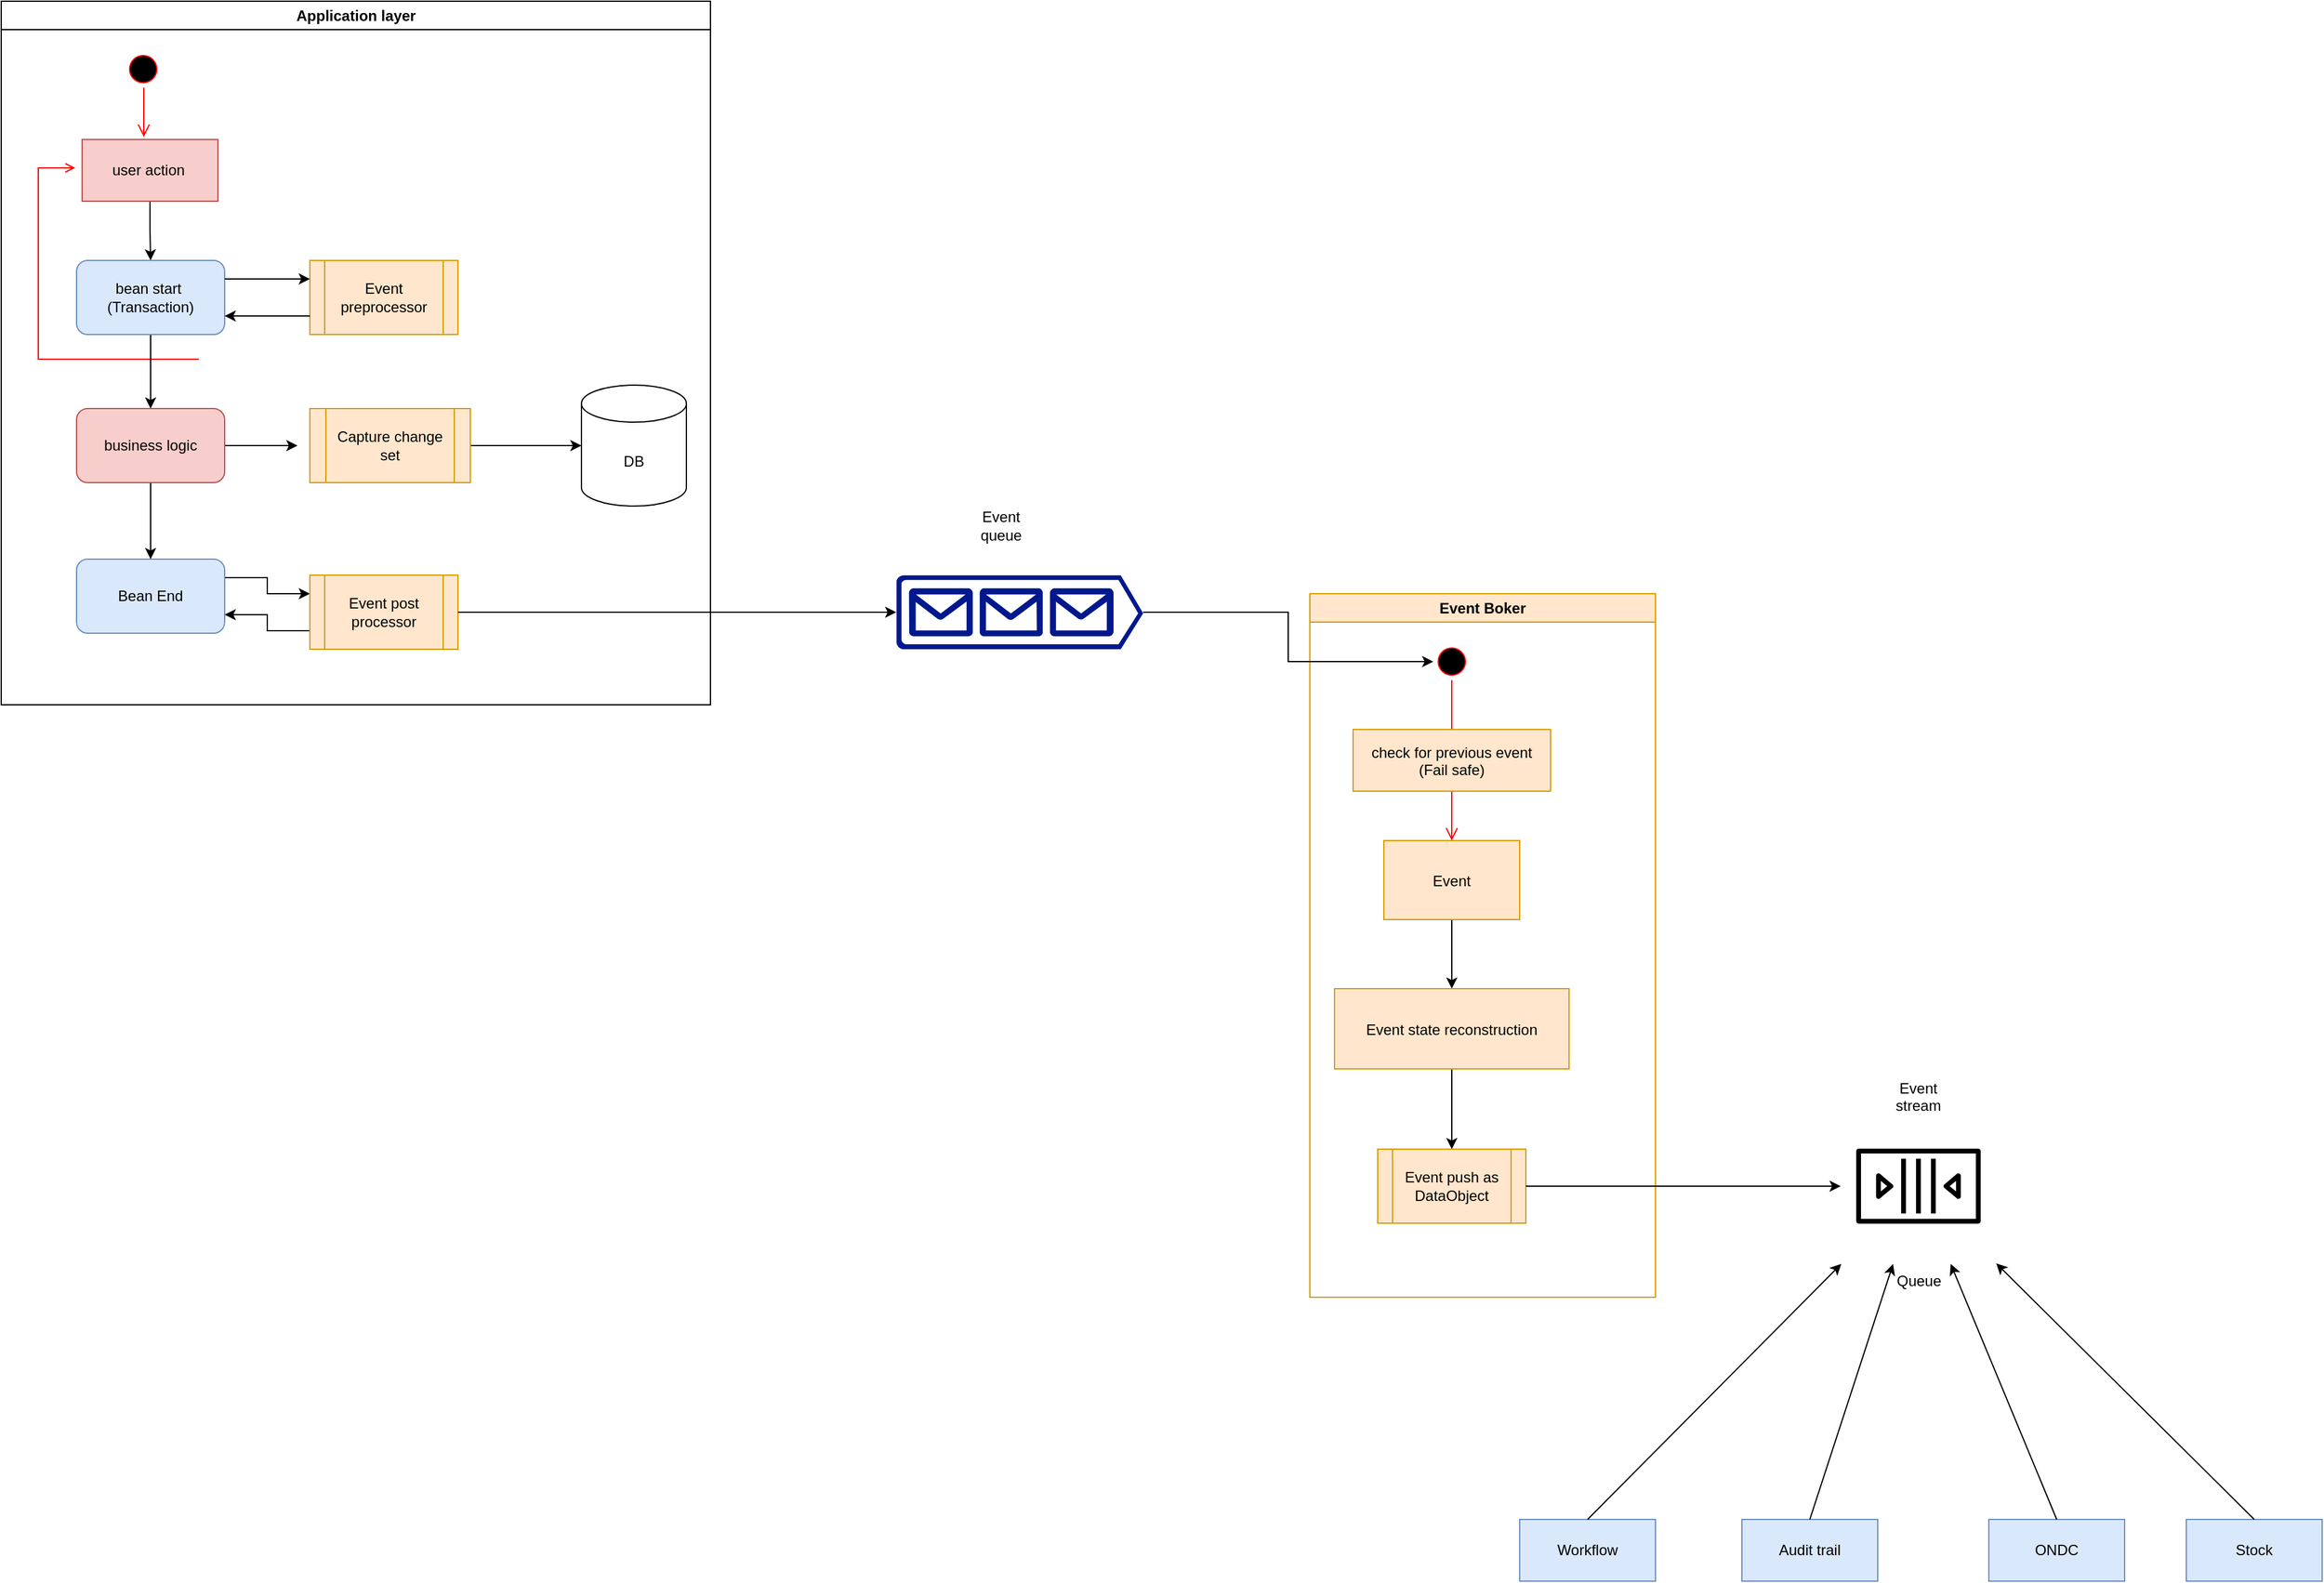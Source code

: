 <mxfile version="24.8.4">
  <diagram name="Page-1" id="e7e014a7-5840-1c2e-5031-d8a46d1fe8dd">
    <mxGraphModel dx="2058" dy="572" grid="1" gridSize="10" guides="1" tooltips="1" connect="1" arrows="1" fold="1" page="1" pageScale="1" pageWidth="1169" pageHeight="826" background="none" math="0" shadow="0">
      <root>
        <mxCell id="0" />
        <mxCell id="1" parent="0" />
        <mxCell id="2" value="Application layer" style="swimlane;whiteSpace=wrap" parent="1" vertex="1">
          <mxGeometry x="-140" y="160" width="574.5" height="570" as="geometry" />
        </mxCell>
        <mxCell id="5" value="" style="ellipse;shape=startState;fillColor=#000000;strokeColor=#ff0000;" parent="2" vertex="1">
          <mxGeometry x="100" y="40" width="30" height="30" as="geometry" />
        </mxCell>
        <mxCell id="6" value="" style="edgeStyle=elbowEdgeStyle;elbow=horizontal;verticalAlign=bottom;endArrow=open;endSize=8;strokeColor=#FF0000;endFill=1;rounded=0" parent="2" source="5" edge="1">
          <mxGeometry x="100" y="40" as="geometry">
            <mxPoint x="115.5" y="110" as="targetPoint" />
          </mxGeometry>
        </mxCell>
        <mxCell id="12" value="" style="edgeStyle=elbowEdgeStyle;elbow=horizontal;strokeColor=#FF0000;endArrow=open;endFill=1;rounded=0" parent="2" source="10" edge="1">
          <mxGeometry width="100" height="100" relative="1" as="geometry">
            <mxPoint x="160" y="290" as="sourcePoint" />
            <mxPoint x="60" y="135" as="targetPoint" />
            <Array as="points">
              <mxPoint x="30" y="250" />
            </Array>
          </mxGeometry>
        </mxCell>
        <mxCell id="i3dqCgYtbIHz_UQgsVar-53" value="" style="edgeStyle=orthogonalEdgeStyle;rounded=0;orthogonalLoop=1;jettySize=auto;html=1;" edge="1" parent="2" source="i3dqCgYtbIHz_UQgsVar-41" target="i3dqCgYtbIHz_UQgsVar-44">
          <mxGeometry relative="1" as="geometry" />
        </mxCell>
        <mxCell id="i3dqCgYtbIHz_UQgsVar-41" value="user action&amp;nbsp;" style="html=1;whiteSpace=wrap;fillColor=#f8cecc;strokeColor=#b85450;" vertex="1" parent="2">
          <mxGeometry x="65.5" y="112" width="110" height="50" as="geometry" />
        </mxCell>
        <mxCell id="i3dqCgYtbIHz_UQgsVar-42" value="DB" style="shape=cylinder3;whiteSpace=wrap;html=1;boundedLbl=1;backgroundOutline=1;size=15;" vertex="1" parent="2">
          <mxGeometry x="470" y="311" width="85" height="98" as="geometry" />
        </mxCell>
        <mxCell id="i3dqCgYtbIHz_UQgsVar-55" value="" style="edgeStyle=orthogonalEdgeStyle;rounded=0;orthogonalLoop=1;jettySize=auto;html=1;" edge="1" parent="2" source="i3dqCgYtbIHz_UQgsVar-44" target="i3dqCgYtbIHz_UQgsVar-54">
          <mxGeometry relative="1" as="geometry" />
        </mxCell>
        <mxCell id="i3dqCgYtbIHz_UQgsVar-44" value="bean start&amp;nbsp;&lt;br&gt;(Transaction)" style="rounded=1;whiteSpace=wrap;html=1;fillColor=#dae8fc;strokeColor=#6c8ebf;" vertex="1" parent="2">
          <mxGeometry x="61" y="210" width="120" height="60" as="geometry" />
        </mxCell>
        <mxCell id="i3dqCgYtbIHz_UQgsVar-62" style="edgeStyle=orthogonalEdgeStyle;rounded=0;orthogonalLoop=1;jettySize=auto;html=1;exitX=1;exitY=0.25;exitDx=0;exitDy=0;entryX=0;entryY=0.25;entryDx=0;entryDy=0;" edge="1" parent="2" source="i3dqCgYtbIHz_UQgsVar-45" target="i3dqCgYtbIHz_UQgsVar-47">
          <mxGeometry relative="1" as="geometry" />
        </mxCell>
        <mxCell id="i3dqCgYtbIHz_UQgsVar-45" value="Bean End" style="rounded=1;whiteSpace=wrap;html=1;fillColor=#dae8fc;strokeColor=#6c8ebf;" vertex="1" parent="2">
          <mxGeometry x="61" y="452" width="120" height="60" as="geometry" />
        </mxCell>
        <mxCell id="i3dqCgYtbIHz_UQgsVar-46" value="Event preprocessor" style="shape=process;whiteSpace=wrap;html=1;backgroundOutline=1;fillColor=#ffe6cc;strokeColor=#d79b00;" vertex="1" parent="2">
          <mxGeometry x="250" y="210" width="120" height="60" as="geometry" />
        </mxCell>
        <mxCell id="i3dqCgYtbIHz_UQgsVar-63" style="edgeStyle=orthogonalEdgeStyle;rounded=0;orthogonalLoop=1;jettySize=auto;html=1;exitX=0;exitY=0.75;exitDx=0;exitDy=0;entryX=1;entryY=0.75;entryDx=0;entryDy=0;" edge="1" parent="2" source="i3dqCgYtbIHz_UQgsVar-47" target="i3dqCgYtbIHz_UQgsVar-45">
          <mxGeometry relative="1" as="geometry">
            <mxPoint x="190" y="497" as="targetPoint" />
          </mxGeometry>
        </mxCell>
        <mxCell id="i3dqCgYtbIHz_UQgsVar-47" value="Event post processor" style="shape=process;whiteSpace=wrap;html=1;backgroundOutline=1;fillColor=#ffe6cc;strokeColor=#d79b00;" vertex="1" parent="2">
          <mxGeometry x="250" y="465" width="120" height="60" as="geometry" />
        </mxCell>
        <mxCell id="i3dqCgYtbIHz_UQgsVar-49" value="" style="endArrow=classic;html=1;rounded=0;exitX=1;exitY=0.25;exitDx=0;exitDy=0;entryX=0;entryY=0.25;entryDx=0;entryDy=0;" edge="1" parent="2" source="i3dqCgYtbIHz_UQgsVar-44" target="i3dqCgYtbIHz_UQgsVar-46">
          <mxGeometry width="50" height="50" relative="1" as="geometry">
            <mxPoint x="190" y="230" as="sourcePoint" />
            <mxPoint x="240" y="230" as="targetPoint" />
          </mxGeometry>
        </mxCell>
        <mxCell id="i3dqCgYtbIHz_UQgsVar-50" value="" style="endArrow=classic;html=1;rounded=0;entryX=1;entryY=0.75;entryDx=0;entryDy=0;exitX=0;exitY=0.75;exitDx=0;exitDy=0;" edge="1" parent="2" source="i3dqCgYtbIHz_UQgsVar-46" target="i3dqCgYtbIHz_UQgsVar-44">
          <mxGeometry width="50" height="50" relative="1" as="geometry">
            <mxPoint x="360" y="330" as="sourcePoint" />
            <mxPoint x="410" y="280" as="targetPoint" />
          </mxGeometry>
        </mxCell>
        <mxCell id="i3dqCgYtbIHz_UQgsVar-58" value="" style="edgeStyle=orthogonalEdgeStyle;rounded=0;orthogonalLoop=1;jettySize=auto;html=1;" edge="1" parent="2" source="i3dqCgYtbIHz_UQgsVar-54">
          <mxGeometry relative="1" as="geometry">
            <mxPoint x="240" y="360" as="targetPoint" />
          </mxGeometry>
        </mxCell>
        <mxCell id="i3dqCgYtbIHz_UQgsVar-61" value="" style="edgeStyle=orthogonalEdgeStyle;rounded=0;orthogonalLoop=1;jettySize=auto;html=1;" edge="1" parent="2" source="i3dqCgYtbIHz_UQgsVar-54" target="i3dqCgYtbIHz_UQgsVar-45">
          <mxGeometry relative="1" as="geometry" />
        </mxCell>
        <mxCell id="i3dqCgYtbIHz_UQgsVar-54" value="business logic" style="whiteSpace=wrap;html=1;rounded=1;fillColor=#f8cecc;strokeColor=#b85450;" vertex="1" parent="2">
          <mxGeometry x="61" y="330" width="120" height="60" as="geometry" />
        </mxCell>
        <mxCell id="i3dqCgYtbIHz_UQgsVar-60" value="" style="edgeStyle=orthogonalEdgeStyle;rounded=0;orthogonalLoop=1;jettySize=auto;html=1;" edge="1" parent="2" source="i3dqCgYtbIHz_UQgsVar-59" target="i3dqCgYtbIHz_UQgsVar-42">
          <mxGeometry relative="1" as="geometry" />
        </mxCell>
        <mxCell id="i3dqCgYtbIHz_UQgsVar-59" value="Capture change set" style="shape=process;whiteSpace=wrap;html=1;backgroundOutline=1;fillColor=#ffe6cc;strokeColor=#d79b00;" vertex="1" parent="2">
          <mxGeometry x="250" y="330" width="130" height="60" as="geometry" />
        </mxCell>
        <mxCell id="3" value="Event Boker" style="swimlane;whiteSpace=wrap;fillColor=#ffe6cc;strokeColor=#d79b00;" parent="1" vertex="1">
          <mxGeometry x="920" y="640" width="280" height="570" as="geometry" />
        </mxCell>
        <mxCell id="13" value="" style="ellipse;shape=startState;fillColor=#000000;strokeColor=#ff0000;" parent="3" vertex="1">
          <mxGeometry x="100" y="40" width="30" height="30" as="geometry" />
        </mxCell>
        <mxCell id="14" value="" style="edgeStyle=elbowEdgeStyle;elbow=horizontal;verticalAlign=bottom;endArrow=open;endSize=8;strokeColor=#FF0000;endFill=1;rounded=0" parent="3" source="13" target="15" edge="1">
          <mxGeometry x="40" y="20" as="geometry">
            <mxPoint x="55" y="90" as="targetPoint" />
          </mxGeometry>
        </mxCell>
        <mxCell id="i3dqCgYtbIHz_UQgsVar-73" value="" style="edgeStyle=orthogonalEdgeStyle;rounded=0;orthogonalLoop=1;jettySize=auto;html=1;" edge="1" parent="3" source="15" target="18">
          <mxGeometry relative="1" as="geometry" />
        </mxCell>
        <mxCell id="15" value=" Event " style="fillColor=#ffe6cc;strokeColor=#d79b00;" parent="3" vertex="1">
          <mxGeometry x="60" y="200" width="110" height="64" as="geometry" />
        </mxCell>
        <mxCell id="16" value="check for previous event&#xa;(Fail safe)" style="fillColor=#ffe6cc;strokeColor=#d79b00;" parent="3" vertex="1">
          <mxGeometry x="35" y="110" width="160" height="50" as="geometry" />
        </mxCell>
        <mxCell id="i3dqCgYtbIHz_UQgsVar-75" value="" style="edgeStyle=orthogonalEdgeStyle;rounded=0;orthogonalLoop=1;jettySize=auto;html=1;" edge="1" parent="3" source="18" target="i3dqCgYtbIHz_UQgsVar-74">
          <mxGeometry relative="1" as="geometry" />
        </mxCell>
        <mxCell id="18" value="Event state reconstruction" style="fillColor=#ffe6cc;strokeColor=#d79b00;" parent="3" vertex="1">
          <mxGeometry x="20" y="320" width="190" height="65" as="geometry" />
        </mxCell>
        <mxCell id="i3dqCgYtbIHz_UQgsVar-74" value="Event push as DataObject" style="shape=process;whiteSpace=wrap;html=1;backgroundOutline=1;fillColor=#ffe6cc;strokeColor=#d79b00;" vertex="1" parent="3">
          <mxGeometry x="55" y="450" width="120" height="60" as="geometry" />
        </mxCell>
        <mxCell id="i3dqCgYtbIHz_UQgsVar-71" style="edgeStyle=orthogonalEdgeStyle;rounded=0;orthogonalLoop=1;jettySize=auto;html=1;entryX=0;entryY=0.5;entryDx=0;entryDy=0;" edge="1" parent="1" source="i3dqCgYtbIHz_UQgsVar-68" target="13">
          <mxGeometry relative="1" as="geometry" />
        </mxCell>
        <mxCell id="i3dqCgYtbIHz_UQgsVar-68" value="" style="sketch=0;aspect=fixed;pointerEvents=1;shadow=0;dashed=0;html=1;strokeColor=none;labelPosition=center;verticalLabelPosition=bottom;verticalAlign=top;align=center;fillColor=#00188D;shape=mxgraph.azure.queue_generic" vertex="1" parent="1">
          <mxGeometry x="585" y="625" width="200" height="60" as="geometry" />
        </mxCell>
        <mxCell id="i3dqCgYtbIHz_UQgsVar-69" style="edgeStyle=orthogonalEdgeStyle;rounded=0;orthogonalLoop=1;jettySize=auto;html=1;entryX=0;entryY=0.5;entryDx=0;entryDy=0;entryPerimeter=0;" edge="1" parent="1" source="i3dqCgYtbIHz_UQgsVar-47" target="i3dqCgYtbIHz_UQgsVar-68">
          <mxGeometry relative="1" as="geometry" />
        </mxCell>
        <mxCell id="i3dqCgYtbIHz_UQgsVar-70" value="Event queue" style="text;html=1;align=center;verticalAlign=middle;whiteSpace=wrap;rounded=0;" vertex="1" parent="1">
          <mxGeometry x="640" y="570" width="60" height="30" as="geometry" />
        </mxCell>
        <mxCell id="i3dqCgYtbIHz_UQgsVar-77" value="Queue" style="sketch=0;outlineConnect=0;dashed=0;verticalLabelPosition=bottom;verticalAlign=top;align=center;html=1;fontSize=12;fontStyle=0;aspect=fixed;shape=mxgraph.aws4.resourceIcon;resIcon=mxgraph.aws4.queue;" vertex="1" parent="1">
          <mxGeometry x="1350" y="1057" width="126" height="126" as="geometry" />
        </mxCell>
        <mxCell id="i3dqCgYtbIHz_UQgsVar-79" style="edgeStyle=orthogonalEdgeStyle;rounded=0;orthogonalLoop=1;jettySize=auto;html=1;exitX=1;exitY=0.5;exitDx=0;exitDy=0;" edge="1" parent="1" source="i3dqCgYtbIHz_UQgsVar-74" target="i3dqCgYtbIHz_UQgsVar-77">
          <mxGeometry relative="1" as="geometry" />
        </mxCell>
        <mxCell id="i3dqCgYtbIHz_UQgsVar-80" value="Workflow" style="html=1;whiteSpace=wrap;fillColor=#dae8fc;strokeColor=#6c8ebf;" vertex="1" parent="1">
          <mxGeometry x="1090" y="1390" width="110" height="50" as="geometry" />
        </mxCell>
        <mxCell id="i3dqCgYtbIHz_UQgsVar-81" value="Audit trail" style="html=1;whiteSpace=wrap;fillColor=#dae8fc;strokeColor=#6c8ebf;" vertex="1" parent="1">
          <mxGeometry x="1270" y="1390" width="110" height="50" as="geometry" />
        </mxCell>
        <mxCell id="i3dqCgYtbIHz_UQgsVar-82" value="ONDC" style="html=1;whiteSpace=wrap;fillColor=#dae8fc;strokeColor=#6c8ebf;" vertex="1" parent="1">
          <mxGeometry x="1470" y="1390" width="110" height="50" as="geometry" />
        </mxCell>
        <mxCell id="i3dqCgYtbIHz_UQgsVar-83" value="Stock" style="html=1;whiteSpace=wrap;fillColor=#dae8fc;strokeColor=#6c8ebf;" vertex="1" parent="1">
          <mxGeometry x="1630" y="1390" width="110" height="50" as="geometry" />
        </mxCell>
        <mxCell id="i3dqCgYtbIHz_UQgsVar-87" value="" style="endArrow=classic;html=1;rounded=0;exitX=0.5;exitY=0;exitDx=0;exitDy=0;" edge="1" parent="1" source="i3dqCgYtbIHz_UQgsVar-80" target="i3dqCgYtbIHz_UQgsVar-77">
          <mxGeometry width="50" height="50" relative="1" as="geometry">
            <mxPoint x="1240" y="1340" as="sourcePoint" />
            <mxPoint x="1290" y="1280" as="targetPoint" />
          </mxGeometry>
        </mxCell>
        <mxCell id="i3dqCgYtbIHz_UQgsVar-88" value="" style="endArrow=classic;html=1;rounded=0;exitX=0.5;exitY=0;exitDx=0;exitDy=0;" edge="1" parent="1" source="i3dqCgYtbIHz_UQgsVar-81" target="i3dqCgYtbIHz_UQgsVar-77">
          <mxGeometry width="50" height="50" relative="1" as="geometry">
            <mxPoint x="1360" y="1320" as="sourcePoint" />
            <mxPoint x="1410" y="1270" as="targetPoint" />
          </mxGeometry>
        </mxCell>
        <mxCell id="i3dqCgYtbIHz_UQgsVar-89" value="" style="endArrow=classic;html=1;rounded=0;exitX=0.5;exitY=0;exitDx=0;exitDy=0;" edge="1" parent="1" source="i3dqCgYtbIHz_UQgsVar-82" target="i3dqCgYtbIHz_UQgsVar-77">
          <mxGeometry width="50" height="50" relative="1" as="geometry">
            <mxPoint x="1510" y="1300" as="sourcePoint" />
            <mxPoint x="1560" y="1250" as="targetPoint" />
          </mxGeometry>
        </mxCell>
        <mxCell id="i3dqCgYtbIHz_UQgsVar-92" value="" style="endArrow=classic;html=1;rounded=0;exitX=0.5;exitY=0;exitDx=0;exitDy=0;" edge="1" parent="1" source="i3dqCgYtbIHz_UQgsVar-83" target="i3dqCgYtbIHz_UQgsVar-77">
          <mxGeometry width="50" height="50" relative="1" as="geometry">
            <mxPoint x="1650" y="1310" as="sourcePoint" />
            <mxPoint x="1700" y="1260" as="targetPoint" />
          </mxGeometry>
        </mxCell>
        <mxCell id="i3dqCgYtbIHz_UQgsVar-93" value="Event stream&lt;div&gt;&lt;br&gt;&lt;/div&gt;" style="text;html=1;align=center;verticalAlign=middle;whiteSpace=wrap;rounded=0;" vertex="1" parent="1">
          <mxGeometry x="1383" y="1040" width="60" height="30" as="geometry" />
        </mxCell>
      </root>
    </mxGraphModel>
  </diagram>
</mxfile>
